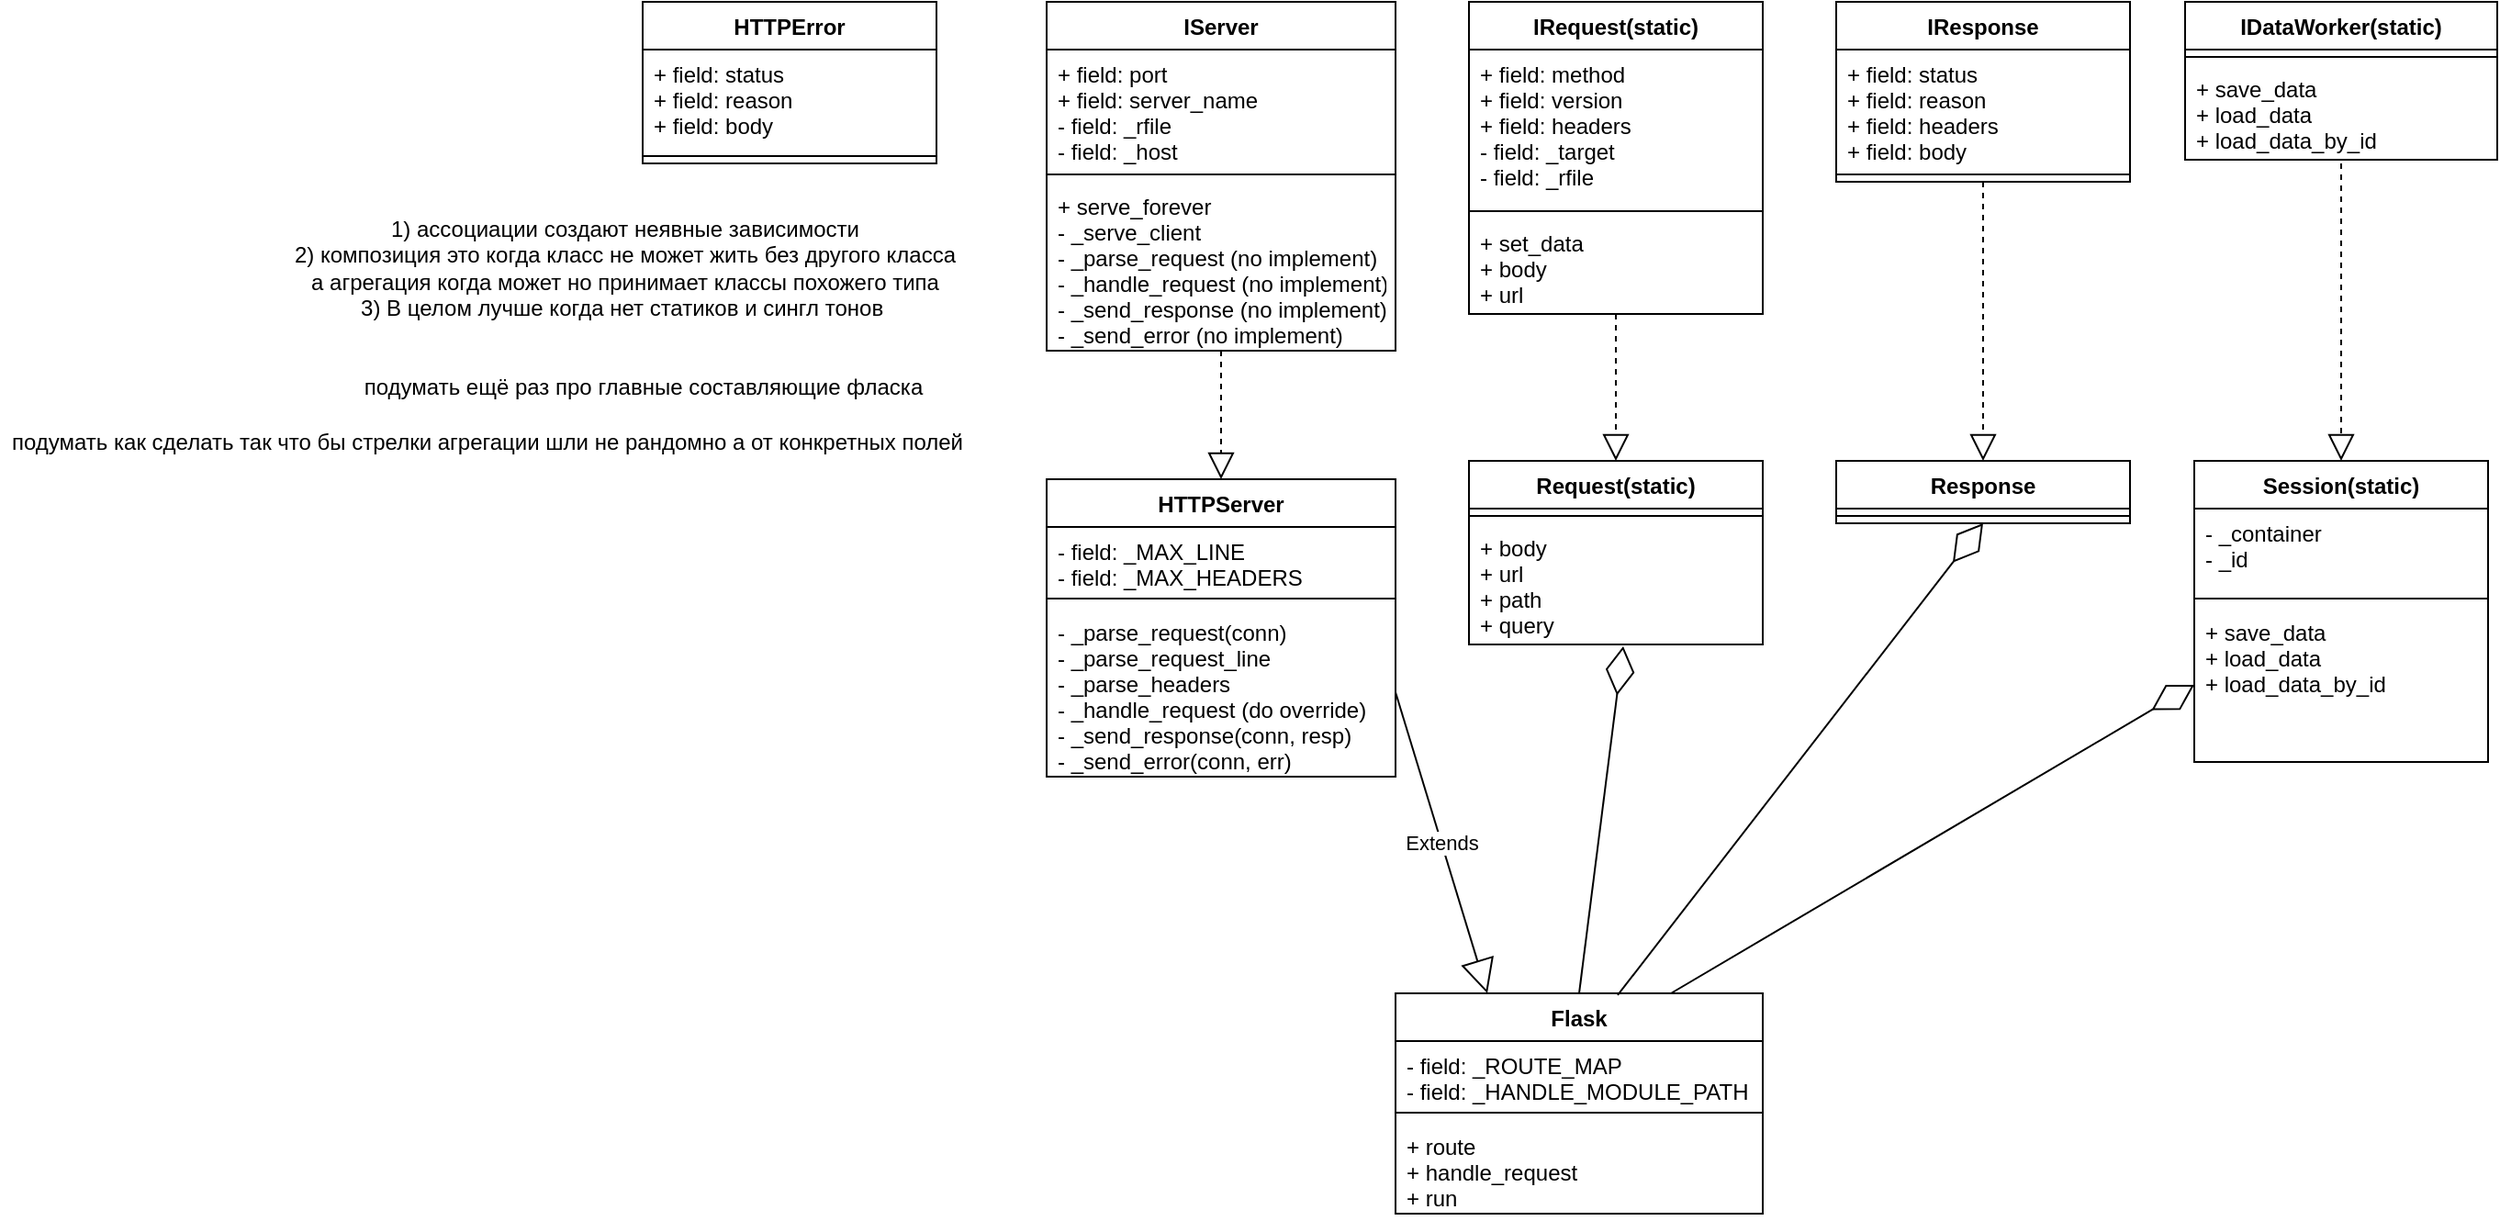 <mxfile version="12.6.7" type="device"><diagram id="Jr7TVTbLlc5n27jbCmKg" name="Страница 1"><mxGraphModel dx="2249" dy="753" grid="1" gridSize="10" guides="1" tooltips="1" connect="1" arrows="1" fold="1" page="1" pageScale="1" pageWidth="827" pageHeight="1169" math="0" shadow="0"><root><mxCell id="0"/><mxCell id="1" parent="0"/><mxCell id="OYKaaZT7CBkXn1Hs3u85-1" value="IRequest(static)" style="swimlane;fontStyle=1;align=center;verticalAlign=top;childLayout=stackLayout;horizontal=1;startSize=26;horizontalStack=0;resizeParent=1;resizeParentMax=0;resizeLast=0;collapsible=1;marginBottom=0;" vertex="1" parent="1"><mxGeometry x="270" y="30" width="160" height="170" as="geometry"/></mxCell><mxCell id="OYKaaZT7CBkXn1Hs3u85-2" value="+ field: method&#10;+ field: version&#10;+ field: headers&#10;- field: _target&#10;- field: _rfile&#10;" style="text;strokeColor=none;fillColor=none;align=left;verticalAlign=top;spacingLeft=4;spacingRight=4;overflow=hidden;rotatable=0;points=[[0,0.5],[1,0.5]];portConstraint=eastwest;" vertex="1" parent="OYKaaZT7CBkXn1Hs3u85-1"><mxGeometry y="26" width="160" height="84" as="geometry"/></mxCell><mxCell id="OYKaaZT7CBkXn1Hs3u85-3" value="" style="line;strokeWidth=1;fillColor=none;align=left;verticalAlign=middle;spacingTop=-1;spacingLeft=3;spacingRight=3;rotatable=0;labelPosition=right;points=[];portConstraint=eastwest;" vertex="1" parent="OYKaaZT7CBkXn1Hs3u85-1"><mxGeometry y="110" width="160" height="8" as="geometry"/></mxCell><mxCell id="OYKaaZT7CBkXn1Hs3u85-4" value="+ set_data&#10;+ body&#10;+ url" style="text;strokeColor=none;fillColor=none;align=left;verticalAlign=top;spacingLeft=4;spacingRight=4;overflow=hidden;rotatable=0;points=[[0,0.5],[1,0.5]];portConstraint=eastwest;" vertex="1" parent="OYKaaZT7CBkXn1Hs3u85-1"><mxGeometry y="118" width="160" height="52" as="geometry"/></mxCell><mxCell id="OYKaaZT7CBkXn1Hs3u85-5" value="IServer" style="swimlane;fontStyle=1;align=center;verticalAlign=top;childLayout=stackLayout;horizontal=1;startSize=26;horizontalStack=0;resizeParent=1;resizeParentMax=0;resizeLast=0;collapsible=1;marginBottom=0;" vertex="1" parent="1"><mxGeometry x="40" y="30" width="190" height="190" as="geometry"/></mxCell><mxCell id="OYKaaZT7CBkXn1Hs3u85-6" value="+ field: port&#10;+ field: server_name&#10;- field: _rfile&#10;- field: _host" style="text;strokeColor=none;fillColor=none;align=left;verticalAlign=top;spacingLeft=4;spacingRight=4;overflow=hidden;rotatable=0;points=[[0,0.5],[1,0.5]];portConstraint=eastwest;" vertex="1" parent="OYKaaZT7CBkXn1Hs3u85-5"><mxGeometry y="26" width="190" height="64" as="geometry"/></mxCell><mxCell id="OYKaaZT7CBkXn1Hs3u85-7" value="" style="line;strokeWidth=1;fillColor=none;align=left;verticalAlign=middle;spacingTop=-1;spacingLeft=3;spacingRight=3;rotatable=0;labelPosition=right;points=[];portConstraint=eastwest;" vertex="1" parent="OYKaaZT7CBkXn1Hs3u85-5"><mxGeometry y="90" width="190" height="8" as="geometry"/></mxCell><mxCell id="OYKaaZT7CBkXn1Hs3u85-8" value="+ serve_forever&#10;- _serve_client&#10;- _parse_request (no implement)&#10;- _handle_request (no implement)&#10;- _send_response (no implement)&#10;- _send_error (no implement)&#10;" style="text;strokeColor=none;fillColor=none;align=left;verticalAlign=top;spacingLeft=4;spacingRight=4;overflow=hidden;rotatable=0;points=[[0,0.5],[1,0.5]];portConstraint=eastwest;" vertex="1" parent="OYKaaZT7CBkXn1Hs3u85-5"><mxGeometry y="98" width="190" height="92" as="geometry"/></mxCell><mxCell id="OYKaaZT7CBkXn1Hs3u85-9" value="IResponse" style="swimlane;fontStyle=1;align=center;verticalAlign=top;childLayout=stackLayout;horizontal=1;startSize=26;horizontalStack=0;resizeParent=1;resizeParentMax=0;resizeLast=0;collapsible=1;marginBottom=0;" vertex="1" parent="1"><mxGeometry x="470" y="30" width="160" height="98" as="geometry"/></mxCell><mxCell id="OYKaaZT7CBkXn1Hs3u85-10" value="+ field: status&#10;+ field: reason&#10;+ field: headers&#10;+ field: body&#10;" style="text;strokeColor=none;fillColor=none;align=left;verticalAlign=top;spacingLeft=4;spacingRight=4;overflow=hidden;rotatable=0;points=[[0,0.5],[1,0.5]];portConstraint=eastwest;" vertex="1" parent="OYKaaZT7CBkXn1Hs3u85-9"><mxGeometry y="26" width="160" height="64" as="geometry"/></mxCell><mxCell id="OYKaaZT7CBkXn1Hs3u85-11" value="" style="line;strokeWidth=1;fillColor=none;align=left;verticalAlign=middle;spacingTop=-1;spacingLeft=3;spacingRight=3;rotatable=0;labelPosition=right;points=[];portConstraint=eastwest;" vertex="1" parent="OYKaaZT7CBkXn1Hs3u85-9"><mxGeometry y="90" width="160" height="8" as="geometry"/></mxCell><mxCell id="OYKaaZT7CBkXn1Hs3u85-13" value="IDataWorker(static)" style="swimlane;fontStyle=1;align=center;verticalAlign=top;childLayout=stackLayout;horizontal=1;startSize=26;horizontalStack=0;resizeParent=1;resizeParentMax=0;resizeLast=0;collapsible=1;marginBottom=0;" vertex="1" parent="1"><mxGeometry x="660" y="30" width="170" height="86" as="geometry"/></mxCell><mxCell id="OYKaaZT7CBkXn1Hs3u85-15" value="" style="line;strokeWidth=1;fillColor=none;align=left;verticalAlign=middle;spacingTop=-1;spacingLeft=3;spacingRight=3;rotatable=0;labelPosition=right;points=[];portConstraint=eastwest;" vertex="1" parent="OYKaaZT7CBkXn1Hs3u85-13"><mxGeometry y="26" width="170" height="8" as="geometry"/></mxCell><mxCell id="OYKaaZT7CBkXn1Hs3u85-16" value="+ save_data&#10;+ load_data&#10;+ load_data_by_id" style="text;strokeColor=none;fillColor=none;align=left;verticalAlign=top;spacingLeft=4;spacingRight=4;overflow=hidden;rotatable=0;points=[[0,0.5],[1,0.5]];portConstraint=eastwest;" vertex="1" parent="OYKaaZT7CBkXn1Hs3u85-13"><mxGeometry y="34" width="170" height="52" as="geometry"/></mxCell><mxCell id="OYKaaZT7CBkXn1Hs3u85-17" value="HTTPError" style="swimlane;fontStyle=1;align=center;verticalAlign=top;childLayout=stackLayout;horizontal=1;startSize=26;horizontalStack=0;resizeParent=1;resizeParentMax=0;resizeLast=0;collapsible=1;marginBottom=0;" vertex="1" parent="1"><mxGeometry x="-180" y="30" width="160" height="88" as="geometry"/></mxCell><mxCell id="OYKaaZT7CBkXn1Hs3u85-18" value="+ field: status&#10;+ field: reason&#10;+ field: body&#10;" style="text;strokeColor=none;fillColor=none;align=left;verticalAlign=top;spacingLeft=4;spacingRight=4;overflow=hidden;rotatable=0;points=[[0,0.5],[1,0.5]];portConstraint=eastwest;" vertex="1" parent="OYKaaZT7CBkXn1Hs3u85-17"><mxGeometry y="26" width="160" height="54" as="geometry"/></mxCell><mxCell id="OYKaaZT7CBkXn1Hs3u85-19" value="" style="line;strokeWidth=1;fillColor=none;align=left;verticalAlign=middle;spacingTop=-1;spacingLeft=3;spacingRight=3;rotatable=0;labelPosition=right;points=[];portConstraint=eastwest;" vertex="1" parent="OYKaaZT7CBkXn1Hs3u85-17"><mxGeometry y="80" width="160" height="8" as="geometry"/></mxCell><mxCell id="OYKaaZT7CBkXn1Hs3u85-20" value="HTTPServer" style="swimlane;fontStyle=1;align=center;verticalAlign=top;childLayout=stackLayout;horizontal=1;startSize=26;horizontalStack=0;resizeParent=1;resizeParentMax=0;resizeLast=0;collapsible=1;marginBottom=0;" vertex="1" parent="1"><mxGeometry x="40" y="290" width="190" height="162" as="geometry"/></mxCell><mxCell id="OYKaaZT7CBkXn1Hs3u85-21" value="- field: _MAX_LINE&#10;- field: _MAX_HEADERS" style="text;strokeColor=none;fillColor=none;align=left;verticalAlign=top;spacingLeft=4;spacingRight=4;overflow=hidden;rotatable=0;points=[[0,0.5],[1,0.5]];portConstraint=eastwest;" vertex="1" parent="OYKaaZT7CBkXn1Hs3u85-20"><mxGeometry y="26" width="190" height="34" as="geometry"/></mxCell><mxCell id="OYKaaZT7CBkXn1Hs3u85-22" value="" style="line;strokeWidth=1;fillColor=none;align=left;verticalAlign=middle;spacingTop=-1;spacingLeft=3;spacingRight=3;rotatable=0;labelPosition=right;points=[];portConstraint=eastwest;" vertex="1" parent="OYKaaZT7CBkXn1Hs3u85-20"><mxGeometry y="60" width="190" height="10" as="geometry"/></mxCell><mxCell id="OYKaaZT7CBkXn1Hs3u85-23" value="- _parse_request(conn)&#10;- _parse_request_line&#10;- _parse_headers &#10;- _handle_request (do override)&#10;- _send_response(conn, resp)&#10;- _send_error(conn, err)" style="text;strokeColor=none;fillColor=none;align=left;verticalAlign=top;spacingLeft=4;spacingRight=4;overflow=hidden;rotatable=0;points=[[0,0.5],[1,0.5]];portConstraint=eastwest;" vertex="1" parent="OYKaaZT7CBkXn1Hs3u85-20"><mxGeometry y="70" width="190" height="92" as="geometry"/></mxCell><mxCell id="OYKaaZT7CBkXn1Hs3u85-24" value="Request(static)" style="swimlane;fontStyle=1;align=center;verticalAlign=top;childLayout=stackLayout;horizontal=1;startSize=26;horizontalStack=0;resizeParent=1;resizeParentMax=0;resizeLast=0;collapsible=1;marginBottom=0;" vertex="1" parent="1"><mxGeometry x="270" y="280" width="160" height="100" as="geometry"/></mxCell><mxCell id="OYKaaZT7CBkXn1Hs3u85-26" value="" style="line;strokeWidth=1;fillColor=none;align=left;verticalAlign=middle;spacingTop=-1;spacingLeft=3;spacingRight=3;rotatable=0;labelPosition=right;points=[];portConstraint=eastwest;" vertex="1" parent="OYKaaZT7CBkXn1Hs3u85-24"><mxGeometry y="26" width="160" height="8" as="geometry"/></mxCell><mxCell id="OYKaaZT7CBkXn1Hs3u85-27" value="+ body&#10;+ url&#10;+ path&#10;+ query" style="text;strokeColor=none;fillColor=none;align=left;verticalAlign=top;spacingLeft=4;spacingRight=4;overflow=hidden;rotatable=0;points=[[0,0.5],[1,0.5]];portConstraint=eastwest;" vertex="1" parent="OYKaaZT7CBkXn1Hs3u85-24"><mxGeometry y="34" width="160" height="66" as="geometry"/></mxCell><mxCell id="OYKaaZT7CBkXn1Hs3u85-28" value="Session(static)" style="swimlane;fontStyle=1;align=center;verticalAlign=top;childLayout=stackLayout;horizontal=1;startSize=26;horizontalStack=0;resizeParent=1;resizeParentMax=0;resizeLast=0;collapsible=1;marginBottom=0;" vertex="1" parent="1"><mxGeometry x="665" y="280" width="160" height="164" as="geometry"/></mxCell><mxCell id="OYKaaZT7CBkXn1Hs3u85-34" value="- _container&#10;- _id" style="text;strokeColor=none;fillColor=none;align=left;verticalAlign=top;spacingLeft=4;spacingRight=4;overflow=hidden;rotatable=0;points=[[0,0.5],[1,0.5]];portConstraint=eastwest;" vertex="1" parent="OYKaaZT7CBkXn1Hs3u85-28"><mxGeometry y="26" width="160" height="44" as="geometry"/></mxCell><mxCell id="OYKaaZT7CBkXn1Hs3u85-29" value="" style="line;strokeWidth=1;fillColor=none;align=left;verticalAlign=middle;spacingTop=-1;spacingLeft=3;spacingRight=3;rotatable=0;labelPosition=right;points=[];portConstraint=eastwest;" vertex="1" parent="OYKaaZT7CBkXn1Hs3u85-28"><mxGeometry y="70" width="160" height="10" as="geometry"/></mxCell><mxCell id="OYKaaZT7CBkXn1Hs3u85-30" value="+ save_data&#10;+ load_data&#10;+ load_data_by_id" style="text;strokeColor=none;fillColor=none;align=left;verticalAlign=top;spacingLeft=4;spacingRight=4;overflow=hidden;rotatable=0;points=[[0,0.5],[1,0.5]];portConstraint=eastwest;" vertex="1" parent="OYKaaZT7CBkXn1Hs3u85-28"><mxGeometry y="80" width="160" height="84" as="geometry"/></mxCell><mxCell id="OYKaaZT7CBkXn1Hs3u85-35" value="Flask" style="swimlane;fontStyle=1;align=center;verticalAlign=top;childLayout=stackLayout;horizontal=1;startSize=26;horizontalStack=0;resizeParent=1;resizeParentMax=0;resizeLast=0;collapsible=1;marginBottom=0;" vertex="1" parent="1"><mxGeometry x="230" y="570" width="200" height="120" as="geometry"/></mxCell><mxCell id="OYKaaZT7CBkXn1Hs3u85-36" value="- field: _ROUTE_MAP&#10;- field: _HANDLE_MODULE_PATH" style="text;strokeColor=none;fillColor=none;align=left;verticalAlign=top;spacingLeft=4;spacingRight=4;overflow=hidden;rotatable=0;points=[[0,0.5],[1,0.5]];portConstraint=eastwest;" vertex="1" parent="OYKaaZT7CBkXn1Hs3u85-35"><mxGeometry y="26" width="200" height="34" as="geometry"/></mxCell><mxCell id="OYKaaZT7CBkXn1Hs3u85-37" value="" style="line;strokeWidth=1;fillColor=none;align=left;verticalAlign=middle;spacingTop=-1;spacingLeft=3;spacingRight=3;rotatable=0;labelPosition=right;points=[];portConstraint=eastwest;" vertex="1" parent="OYKaaZT7CBkXn1Hs3u85-35"><mxGeometry y="60" width="200" height="10" as="geometry"/></mxCell><mxCell id="OYKaaZT7CBkXn1Hs3u85-38" value="+ route&#10;+ handle_request&#10;+ run" style="text;strokeColor=none;fillColor=none;align=left;verticalAlign=top;spacingLeft=4;spacingRight=4;overflow=hidden;rotatable=0;points=[[0,0.5],[1,0.5]];portConstraint=eastwest;" vertex="1" parent="OYKaaZT7CBkXn1Hs3u85-35"><mxGeometry y="70" width="200" height="50" as="geometry"/></mxCell><mxCell id="OYKaaZT7CBkXn1Hs3u85-39" value="" style="endArrow=block;dashed=1;endFill=0;endSize=12;html=1;entryX=0.5;entryY=0;entryDx=0;entryDy=0;exitX=0.5;exitY=1;exitDx=0;exitDy=0;exitPerimeter=0;" edge="1" parent="1" source="OYKaaZT7CBkXn1Hs3u85-8" target="OYKaaZT7CBkXn1Hs3u85-20"><mxGeometry width="160" relative="1" as="geometry"><mxPoint x="160" y="240" as="sourcePoint"/><mxPoint x="220" y="250" as="targetPoint"/></mxGeometry></mxCell><mxCell id="OYKaaZT7CBkXn1Hs3u85-40" value="" style="endArrow=block;dashed=1;endFill=0;endSize=12;html=1;entryX=0.5;entryY=0;entryDx=0;entryDy=0;" edge="1" parent="1" source="OYKaaZT7CBkXn1Hs3u85-4"><mxGeometry width="160" relative="1" as="geometry"><mxPoint x="350" y="210" as="sourcePoint"/><mxPoint x="350" y="280" as="targetPoint"/></mxGeometry></mxCell><mxCell id="OYKaaZT7CBkXn1Hs3u85-41" value="" style="endArrow=block;dashed=1;endFill=0;endSize=12;html=1;entryX=0.5;entryY=0;entryDx=0;entryDy=0;" edge="1" parent="1" target="OYKaaZT7CBkXn1Hs3u85-28"><mxGeometry width="160" relative="1" as="geometry"><mxPoint x="745" y="118" as="sourcePoint"/><mxPoint x="739.5" y="220" as="targetPoint"/></mxGeometry></mxCell><mxCell id="OYKaaZT7CBkXn1Hs3u85-42" value="Response" style="swimlane;fontStyle=1;align=center;verticalAlign=top;childLayout=stackLayout;horizontal=1;startSize=26;horizontalStack=0;resizeParent=1;resizeParentMax=0;resizeLast=0;collapsible=1;marginBottom=0;" vertex="1" parent="1"><mxGeometry x="470" y="280" width="160" height="34" as="geometry"/></mxCell><mxCell id="OYKaaZT7CBkXn1Hs3u85-44" value="" style="line;strokeWidth=1;fillColor=none;align=left;verticalAlign=middle;spacingTop=-1;spacingLeft=3;spacingRight=3;rotatable=0;labelPosition=right;points=[];portConstraint=eastwest;" vertex="1" parent="OYKaaZT7CBkXn1Hs3u85-42"><mxGeometry y="26" width="160" height="8" as="geometry"/></mxCell><mxCell id="OYKaaZT7CBkXn1Hs3u85-45" value="" style="endArrow=block;dashed=1;endFill=0;endSize=12;html=1;" edge="1" parent="1"><mxGeometry width="160" relative="1" as="geometry"><mxPoint x="550" y="128" as="sourcePoint"/><mxPoint x="550" y="280" as="targetPoint"/></mxGeometry></mxCell><mxCell id="OYKaaZT7CBkXn1Hs3u85-46" value="Extends" style="endArrow=block;endSize=16;endFill=0;html=1;exitX=1;exitY=0.5;exitDx=0;exitDy=0;entryX=0.25;entryY=0;entryDx=0;entryDy=0;" edge="1" parent="1" source="OYKaaZT7CBkXn1Hs3u85-23" target="OYKaaZT7CBkXn1Hs3u85-35"><mxGeometry width="160" relative="1" as="geometry"><mxPoint x="40" y="700" as="sourcePoint"/><mxPoint x="200" y="700" as="targetPoint"/></mxGeometry></mxCell><mxCell id="OYKaaZT7CBkXn1Hs3u85-47" value="" style="endArrow=diamondThin;endFill=0;endSize=24;html=1;entryX=0.525;entryY=1.015;entryDx=0;entryDy=0;entryPerimeter=0;exitX=0.5;exitY=0;exitDx=0;exitDy=0;" edge="1" parent="1" source="OYKaaZT7CBkXn1Hs3u85-35" target="OYKaaZT7CBkXn1Hs3u85-27"><mxGeometry width="160" relative="1" as="geometry"><mxPoint x="290" y="470" as="sourcePoint"/><mxPoint x="450" y="470" as="targetPoint"/><Array as="points"/></mxGeometry></mxCell><mxCell id="OYKaaZT7CBkXn1Hs3u85-48" value="" style="endArrow=diamondThin;endFill=0;endSize=24;html=1;entryX=0;entryY=0.5;entryDx=0;entryDy=0;exitX=0.75;exitY=0;exitDx=0;exitDy=0;" edge="1" parent="1" source="OYKaaZT7CBkXn1Hs3u85-35" target="OYKaaZT7CBkXn1Hs3u85-30"><mxGeometry width="160" relative="1" as="geometry"><mxPoint x="560" y="589.01" as="sourcePoint"/><mxPoint x="584" y="400" as="targetPoint"/><Array as="points"/></mxGeometry></mxCell><mxCell id="OYKaaZT7CBkXn1Hs3u85-49" value="" style="endArrow=diamondThin;endFill=0;endSize=24;html=1;entryX=0.5;entryY=1;entryDx=0;entryDy=0;exitX=0.605;exitY=0.008;exitDx=0;exitDy=0;exitPerimeter=0;" edge="1" parent="1" source="OYKaaZT7CBkXn1Hs3u85-35" target="OYKaaZT7CBkXn1Hs3u85-42"><mxGeometry width="160" relative="1" as="geometry"><mxPoint x="350" y="508" as="sourcePoint"/><mxPoint x="635" y="340" as="targetPoint"/><Array as="points"/></mxGeometry></mxCell><mxCell id="OYKaaZT7CBkXn1Hs3u85-50" value="1) ассоциации создают неявные зависимости&lt;br&gt;2) композиция это когда класс не может жить без другого класса&lt;br&gt;а агрегация когда может но принимает классы похожего типа&lt;br&gt;3) В целом лучше когда нет статиков и сингл тонов&amp;nbsp;" style="text;html=1;align=center;verticalAlign=middle;resizable=0;points=[];autosize=1;" vertex="1" parent="1"><mxGeometry x="-380" y="145" width="380" height="60" as="geometry"/></mxCell><mxCell id="OYKaaZT7CBkXn1Hs3u85-51" value="подумать ещё раз про главные составляющие фласка" style="text;html=1;align=center;verticalAlign=middle;resizable=0;points=[];autosize=1;" vertex="1" parent="1"><mxGeometry x="-340" y="230" width="320" height="20" as="geometry"/></mxCell><mxCell id="OYKaaZT7CBkXn1Hs3u85-52" value="подумать как сделать так что бы стрелки агрегации шли не рандомно а от конкретных полей" style="text;html=1;align=center;verticalAlign=middle;resizable=0;points=[];autosize=1;" vertex="1" parent="1"><mxGeometry x="-530" y="260" width="530" height="20" as="geometry"/></mxCell></root></mxGraphModel></diagram></mxfile>
